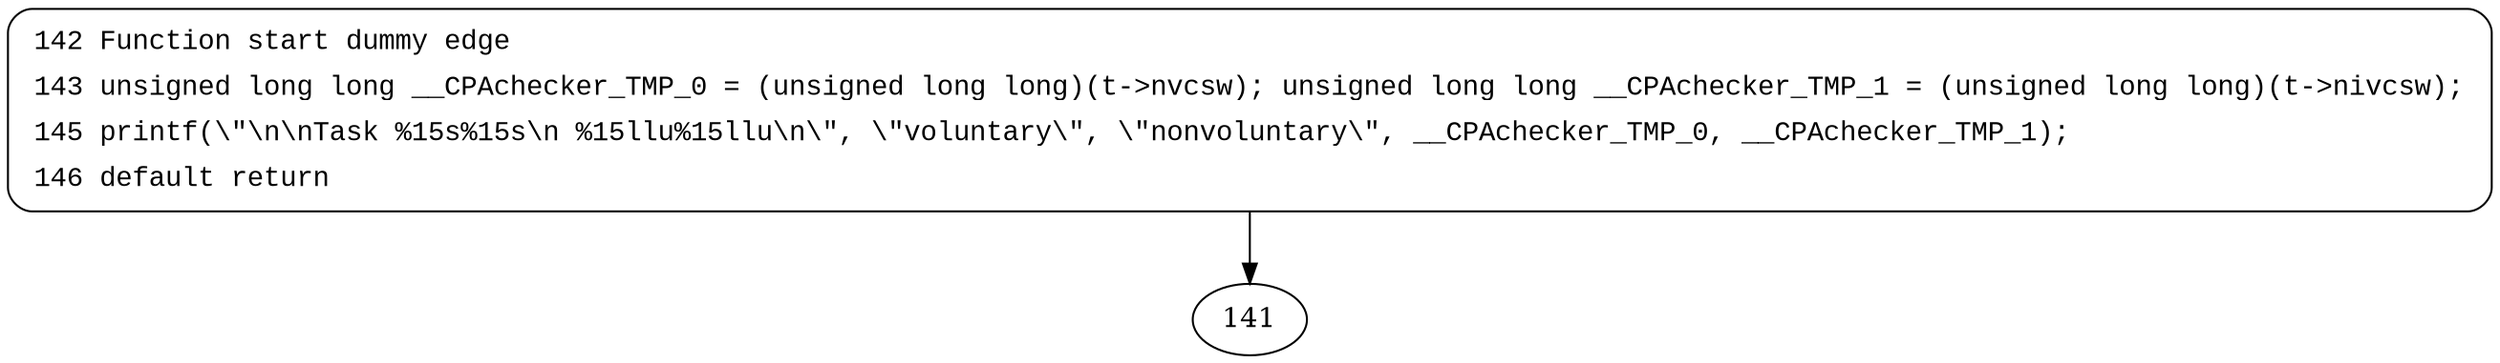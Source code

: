 digraph task_context_switch_counts {
142 [style="filled,bold" penwidth="1" fillcolor="white" fontname="Courier New" shape="Mrecord" label=<<table border="0" cellborder="0" cellpadding="3" bgcolor="white"><tr><td align="right">142</td><td align="left">Function start dummy edge</td></tr><tr><td align="right">143</td><td align="left">unsigned long long __CPAchecker_TMP_0 = (unsigned long long)(t-&gt;nvcsw); unsigned long long __CPAchecker_TMP_1 = (unsigned long long)(t-&gt;nivcsw);</td></tr><tr><td align="right">145</td><td align="left">printf(\"\n\nTask %15s%15s\n %15llu%15llu\n\", \"voluntary\", \"nonvoluntary\", __CPAchecker_TMP_0, __CPAchecker_TMP_1);</td></tr><tr><td align="right">146</td><td align="left">default return</td></tr></table>>]
142 -> 141[label=""]
}